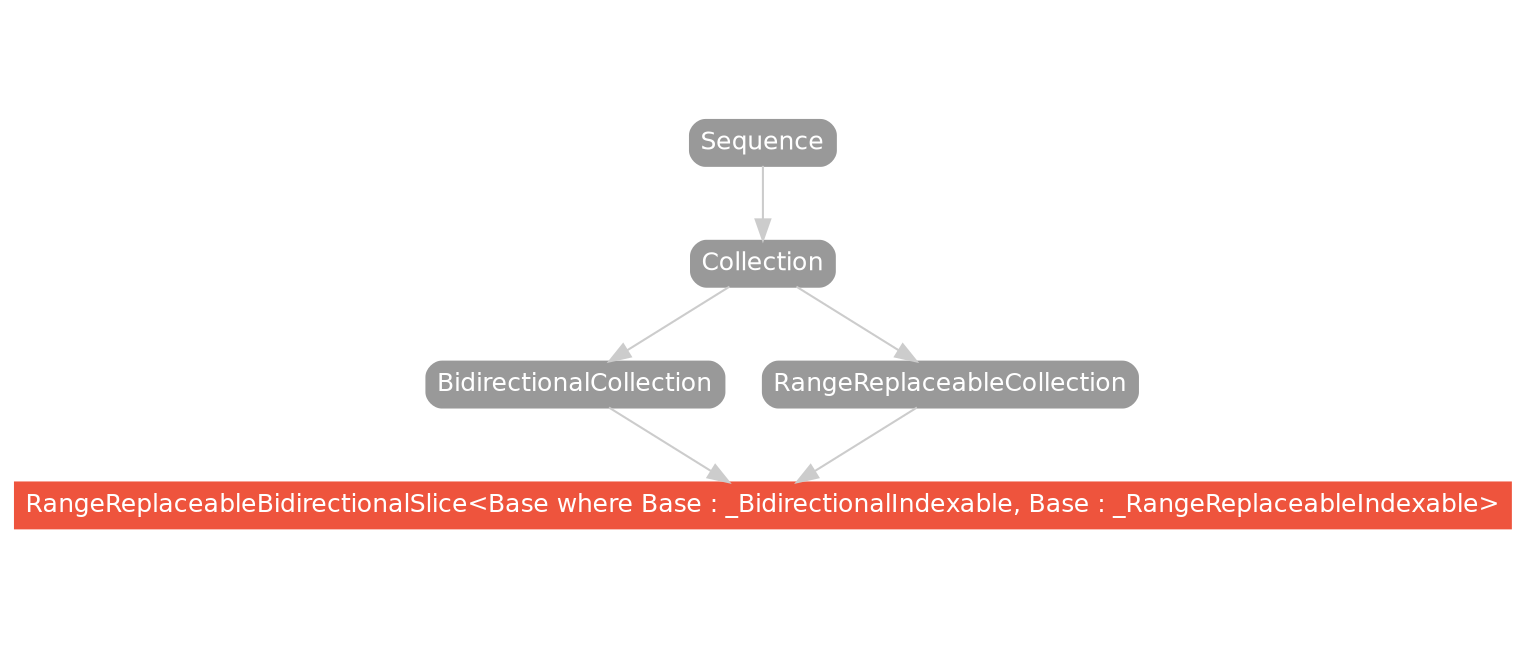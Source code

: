 strict digraph "RangeReplaceableBidirectionalSlice<Base where Base : _BidirectionalIndexable, Base : _RangeReplaceableIndexable> - Type Hierarchy - SwiftDoc.org" {
    pad="0.1,0.8"
    node [shape=box, style="filled,rounded", color="#999999", fillcolor="#999999", fontcolor=white, fontname=Helvetica, fontnames="Helvetica,sansserif", fontsize=12, margin="0.07,0.05", height="0.3"]
    edge [color="#cccccc"]
    "BidirectionalCollection" [URL="/protocol/BidirectionalCollection/hierarchy/"]
    "Collection" [URL="/protocol/Collection/hierarchy/"]
    "RangeReplaceableBidirectionalSlice<Base where Base : _BidirectionalIndexable, Base : _RangeReplaceableIndexable>" [URL="/type/RangeReplaceableBidirectionalSlice/", style="filled", fillcolor="#ee543d", color="#ee543d"]
    "RangeReplaceableCollection" [URL="/protocol/RangeReplaceableCollection/hierarchy/"]
    "Sequence" [URL="/protocol/Sequence/hierarchy/"]    "BidirectionalCollection" -> "RangeReplaceableBidirectionalSlice<Base where Base : _BidirectionalIndexable, Base : _RangeReplaceableIndexable>"
    "RangeReplaceableCollection" -> "RangeReplaceableBidirectionalSlice<Base where Base : _BidirectionalIndexable, Base : _RangeReplaceableIndexable>"
    "Collection" -> "BidirectionalCollection"
    "Sequence" -> "Collection"
    "Collection" -> "RangeReplaceableCollection"
    "Sequence" -> "Collection"
    subgraph Types {
        rank = max; "RangeReplaceableBidirectionalSlice<Base where Base : _BidirectionalIndexable, Base : _RangeReplaceableIndexable>";
    }
}